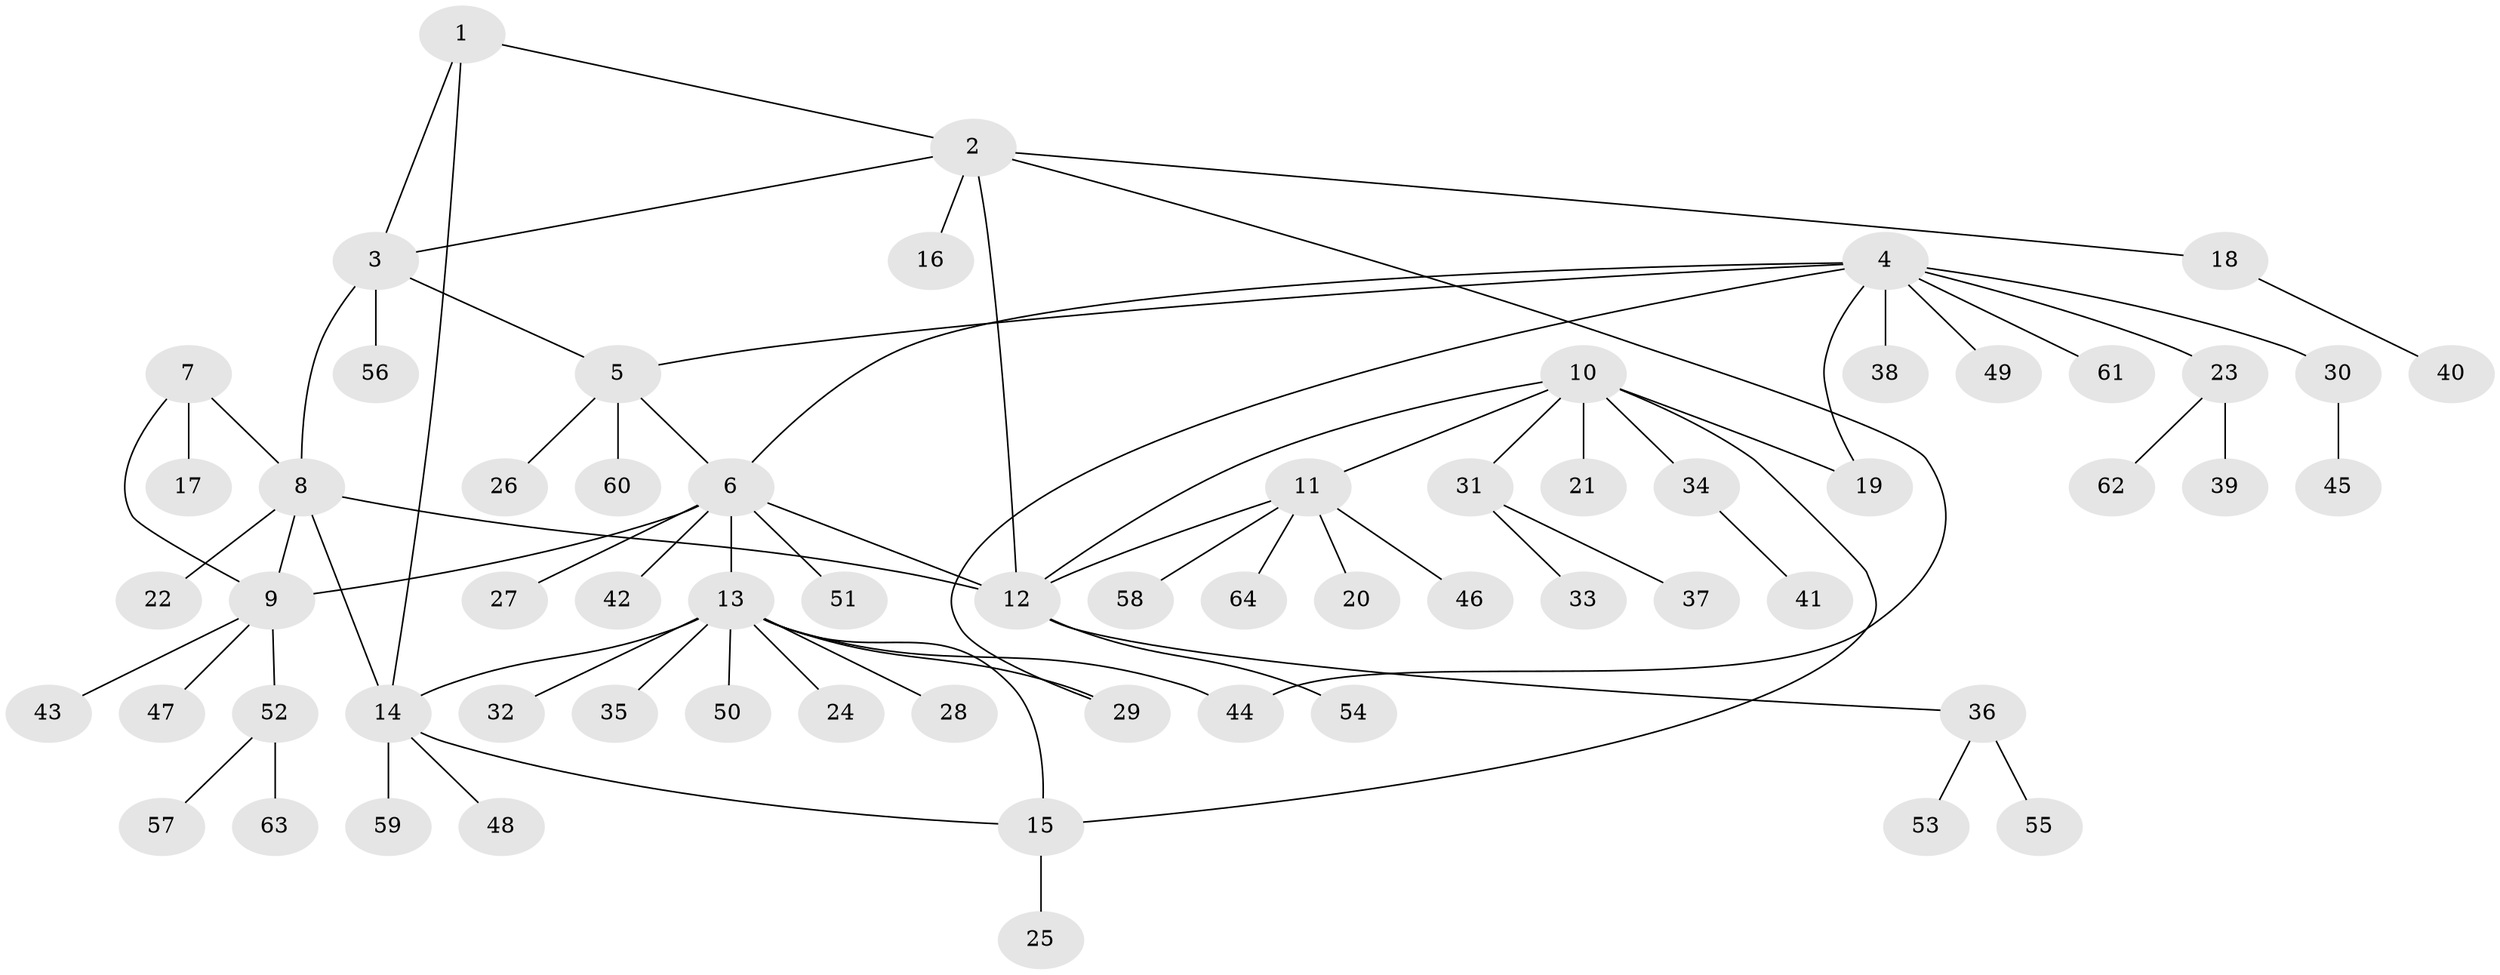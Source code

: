 // coarse degree distribution, {6: 0.021739130434782608, 3: 0.021739130434782608, 10: 0.021739130434782608, 4: 0.021739130434782608, 13: 0.021739130434782608, 2: 0.15217391304347827, 5: 0.08695652173913043, 9: 0.043478260869565216, 1: 0.6086956521739131}
// Generated by graph-tools (version 1.1) at 2025/52/02/27/25 19:52:20]
// undirected, 64 vertices, 77 edges
graph export_dot {
graph [start="1"]
  node [color=gray90,style=filled];
  1;
  2;
  3;
  4;
  5;
  6;
  7;
  8;
  9;
  10;
  11;
  12;
  13;
  14;
  15;
  16;
  17;
  18;
  19;
  20;
  21;
  22;
  23;
  24;
  25;
  26;
  27;
  28;
  29;
  30;
  31;
  32;
  33;
  34;
  35;
  36;
  37;
  38;
  39;
  40;
  41;
  42;
  43;
  44;
  45;
  46;
  47;
  48;
  49;
  50;
  51;
  52;
  53;
  54;
  55;
  56;
  57;
  58;
  59;
  60;
  61;
  62;
  63;
  64;
  1 -- 2;
  1 -- 3;
  1 -- 14;
  2 -- 3;
  2 -- 12;
  2 -- 16;
  2 -- 18;
  2 -- 44;
  3 -- 5;
  3 -- 8;
  3 -- 56;
  4 -- 5;
  4 -- 6;
  4 -- 19;
  4 -- 23;
  4 -- 29;
  4 -- 30;
  4 -- 38;
  4 -- 49;
  4 -- 61;
  5 -- 6;
  5 -- 26;
  5 -- 60;
  6 -- 9;
  6 -- 12;
  6 -- 13;
  6 -- 27;
  6 -- 42;
  6 -- 51;
  7 -- 8;
  7 -- 9;
  7 -- 17;
  8 -- 9;
  8 -- 12;
  8 -- 14;
  8 -- 22;
  9 -- 43;
  9 -- 47;
  9 -- 52;
  10 -- 11;
  10 -- 12;
  10 -- 15;
  10 -- 19;
  10 -- 21;
  10 -- 31;
  10 -- 34;
  11 -- 12;
  11 -- 20;
  11 -- 46;
  11 -- 58;
  11 -- 64;
  12 -- 36;
  12 -- 54;
  13 -- 14;
  13 -- 15;
  13 -- 24;
  13 -- 28;
  13 -- 29;
  13 -- 32;
  13 -- 35;
  13 -- 44;
  13 -- 50;
  14 -- 15;
  14 -- 48;
  14 -- 59;
  15 -- 25;
  18 -- 40;
  23 -- 39;
  23 -- 62;
  30 -- 45;
  31 -- 33;
  31 -- 37;
  34 -- 41;
  36 -- 53;
  36 -- 55;
  52 -- 57;
  52 -- 63;
}
